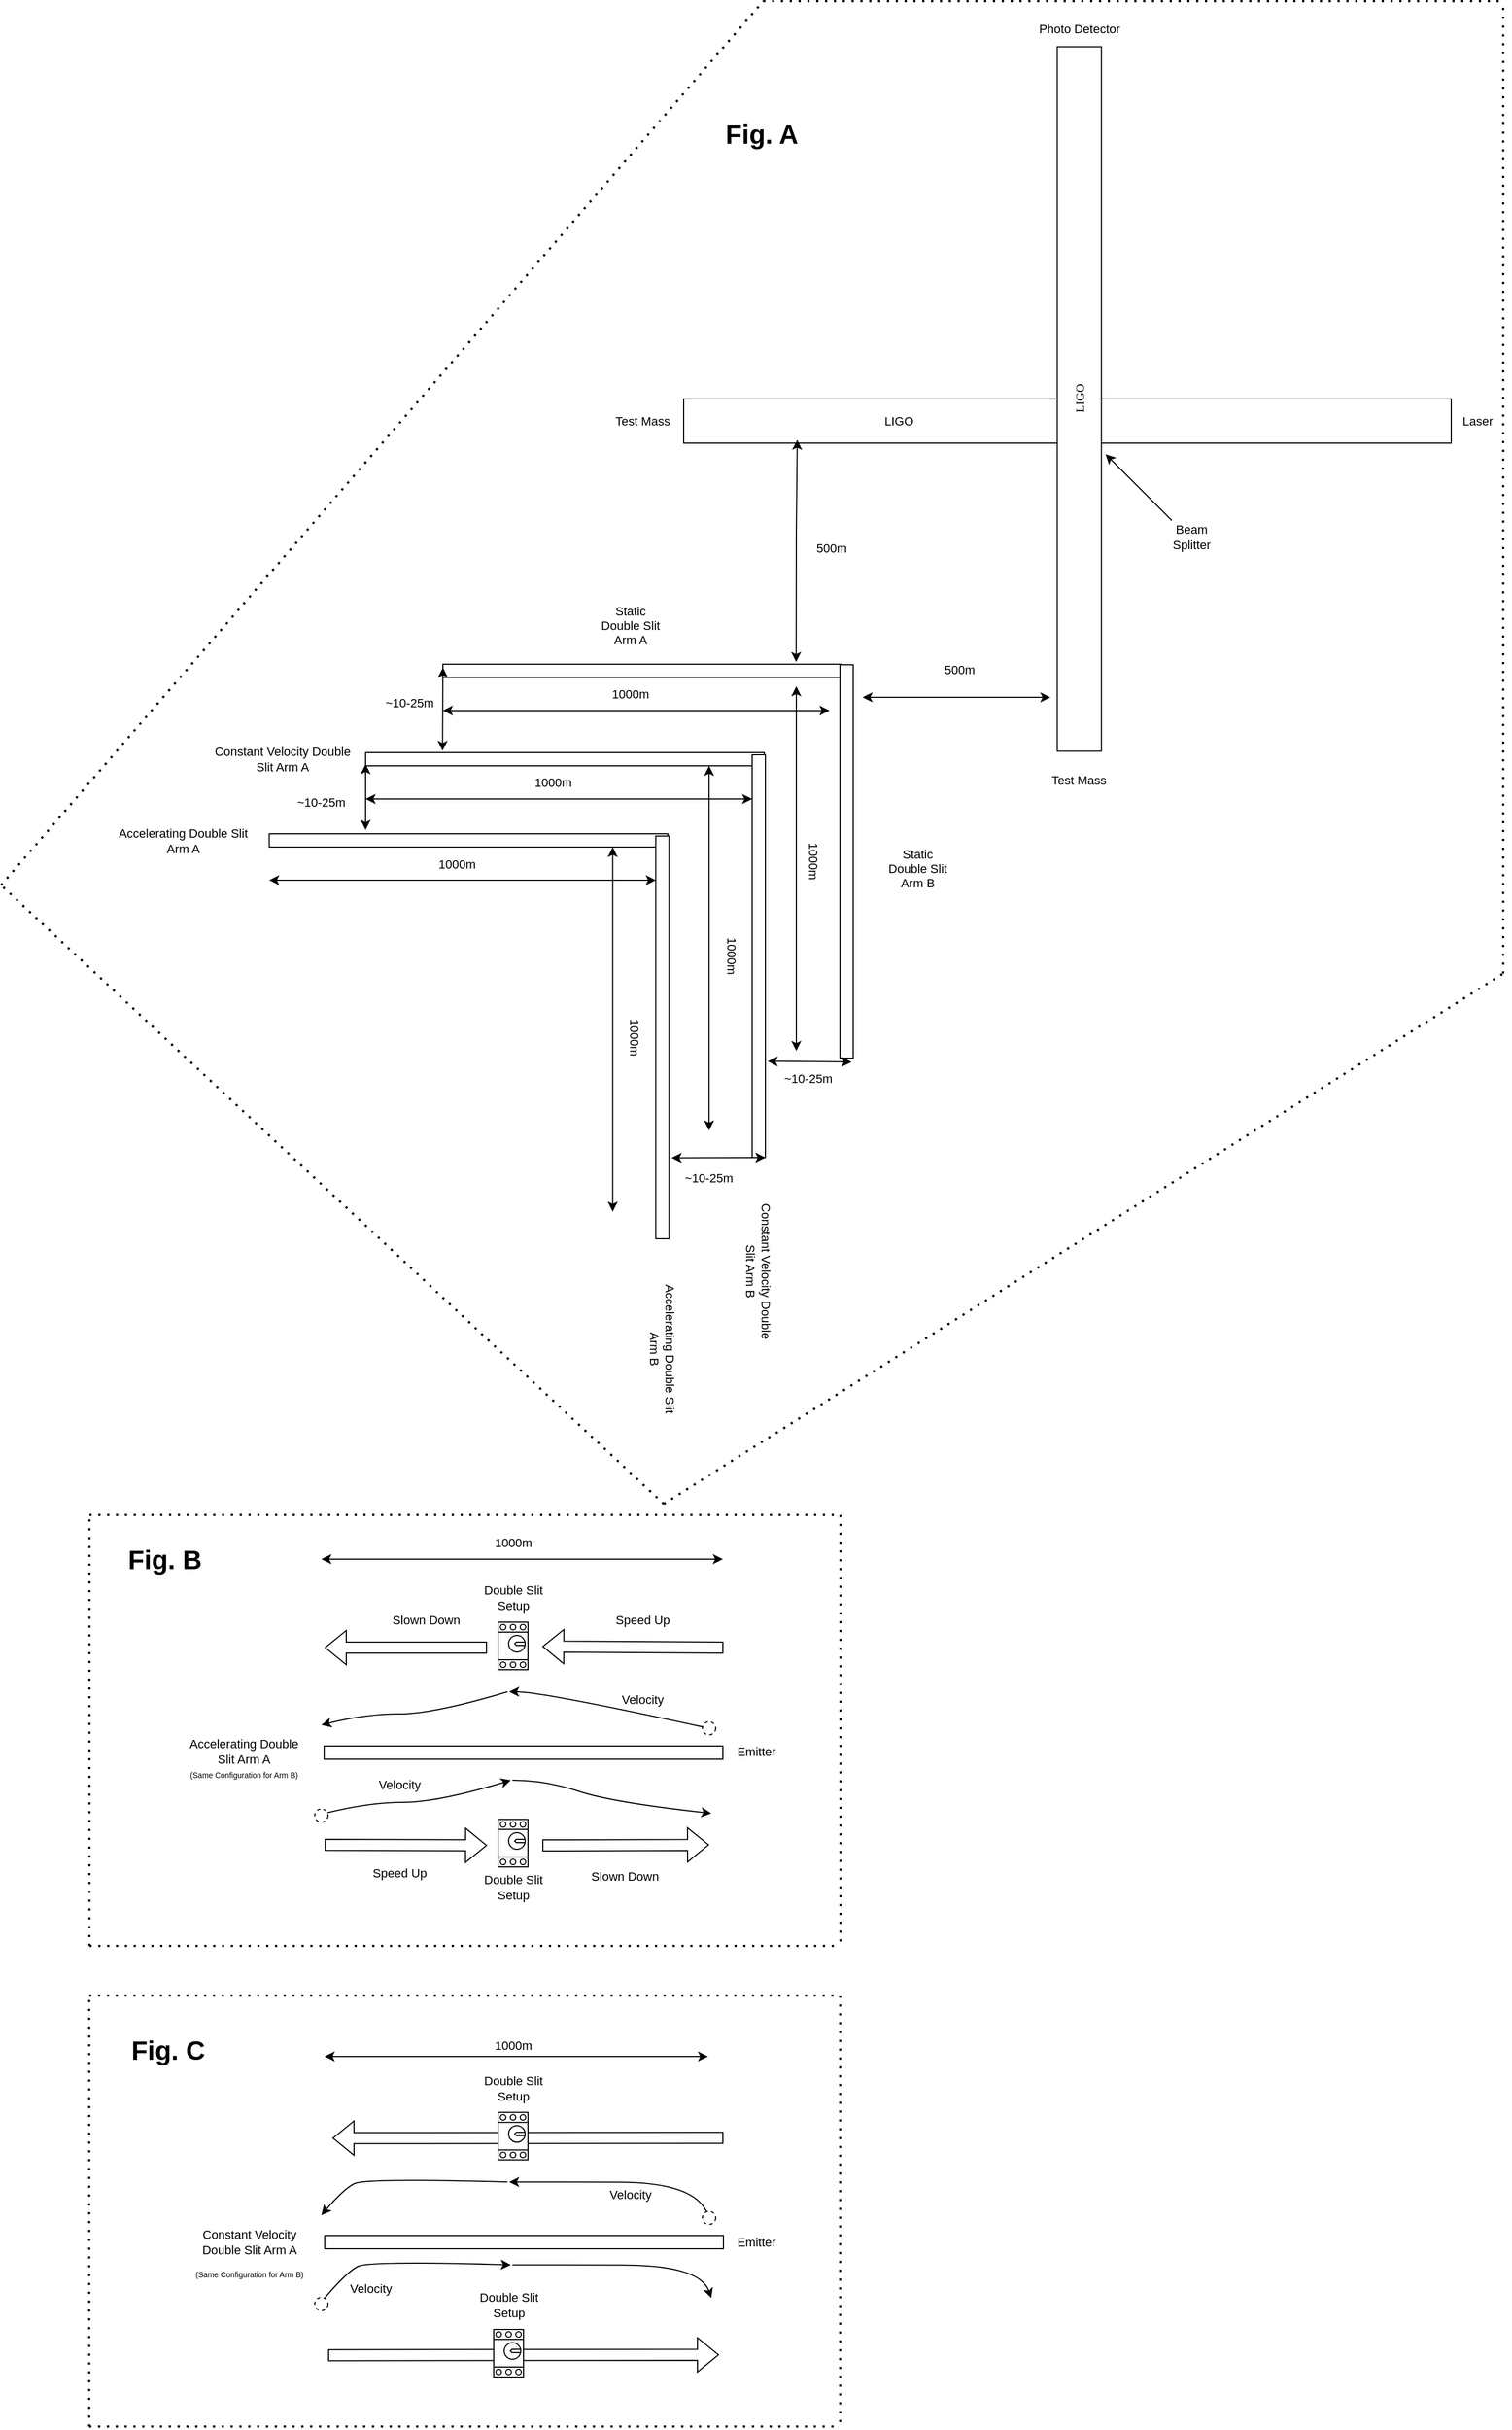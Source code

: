 <mxfile version="24.8.2">
  <diagram name="Page-1" id="099fd60b-425b-db50-ffb0-6b813814b670">
    <mxGraphModel dx="2350" dy="803" grid="1" gridSize="10" guides="1" tooltips="1" connect="1" arrows="1" fold="1" page="1" pageScale="1" pageWidth="850" pageHeight="1100" background="none" math="0" shadow="0">
      <root>
        <mxCell id="0" />
        <mxCell id="1" parent="0" />
        <mxCell id="10ed09ecd0ef054a-2" value="" style="shape=rect;dashed=0;shadow=0;html=1;whiteSpace=wrap;rotation=0;rounded=0;comic=0;labelBackgroundColor=none;strokeWidth=1;fontFamily=Verdana;fontSize=12;align=center;strokeColor=default;" parent="1" vertex="1">
          <mxGeometry x="58" y="370" width="695" height="40" as="geometry" />
        </mxCell>
        <mxCell id="10ed09ecd0ef054a-3" value="&lt;font style=&quot;font-size: 11px;&quot;&gt;LIGO&lt;/font&gt;" style="shape=rect;dashed=0;shadow=0;html=1;whiteSpace=wrap;rotation=270;rounded=0;comic=0;labelBackgroundColor=none;strokeWidth=1;fontFamily=Verdana;fontSize=11;align=center;strokeColor=default;" parent="1" vertex="1">
          <mxGeometry x="97.5" y="350" width="637.5" height="40" as="geometry" />
        </mxCell>
        <mxCell id="10ed09ecd0ef054a-6" value="" style="whiteSpace=wrap;html=1;rounded=0;shadow=0;comic=0;labelBackgroundColor=none;strokeWidth=1;fontFamily=Verdana;fontSize=12;align=center;rotation=0;strokeColor=default;" parent="1" vertex="1">
          <mxGeometry x="-160" y="610" width="361" height="12" as="geometry" />
        </mxCell>
        <mxCell id="10ed09ecd0ef054a-7" value="" style="whiteSpace=wrap;html=1;rounded=0;shadow=0;comic=0;labelBackgroundColor=none;strokeWidth=1;fontFamily=Verdana;fontSize=12;align=center;rotation=90;strokeColor=default;" parent="1" vertex="1">
          <mxGeometry x="27.5" y="782.5" width="356" height="12" as="geometry" />
        </mxCell>
        <mxCell id="10ed09ecd0ef054a-8" value="" style="whiteSpace=wrap;html=1;rounded=0;shadow=0;comic=0;labelBackgroundColor=none;strokeWidth=1;fontFamily=Verdana;fontSize=12;align=center;rotation=0;strokeColor=default;" parent="1" vertex="1">
          <mxGeometry x="-267.5" y="1589" width="361" height="12" as="geometry" />
        </mxCell>
        <mxCell id="M1WmX0pcGUZYGoduAmo--1" value="&lt;font style=&quot;font-size: 11px;&quot;&gt;Static Double Slit Arm A&lt;/font&gt;" style="text;html=1;align=center;verticalAlign=middle;whiteSpace=wrap;rounded=0;strokeColor=none;fontSize=11;" vertex="1" parent="1">
          <mxGeometry x="-20" y="560" width="60" height="30" as="geometry" />
        </mxCell>
        <mxCell id="M1WmX0pcGUZYGoduAmo--2" value="Static Double Slit Arm B" style="text;html=1;align=center;verticalAlign=middle;whiteSpace=wrap;rounded=0;strokeColor=none;fontSize=11;" vertex="1" parent="1">
          <mxGeometry x="239.5" y="780" width="60" height="30" as="geometry" />
        </mxCell>
        <mxCell id="M1WmX0pcGUZYGoduAmo--3" value="" style="endArrow=classic;startArrow=classic;html=1;rounded=0;entryX=0.148;entryY=0.925;entryDx=0;entryDy=0;entryPerimeter=0;exitX=0.886;exitY=-0.167;exitDx=0;exitDy=0;exitPerimeter=0;strokeColor=default;" edge="1" parent="1" source="10ed09ecd0ef054a-6" target="10ed09ecd0ef054a-2">
          <mxGeometry width="50" height="50" relative="1" as="geometry">
            <mxPoint x="330" y="770" as="sourcePoint" />
            <mxPoint x="380" y="720" as="targetPoint" />
            <Array as="points">
              <mxPoint x="160" y="490" />
            </Array>
          </mxGeometry>
        </mxCell>
        <mxCell id="M1WmX0pcGUZYGoduAmo--4" value="&lt;font style=&quot;font-size: 11px;&quot;&gt;500m&lt;/font&gt;" style="text;html=1;align=center;verticalAlign=middle;whiteSpace=wrap;rounded=0;strokeColor=none;fontSize=11;" vertex="1" parent="1">
          <mxGeometry x="162" y="490" width="60" height="30" as="geometry" />
        </mxCell>
        <mxCell id="M1WmX0pcGUZYGoduAmo--6" value="" style="endArrow=classic;startArrow=classic;html=1;rounded=0;strokeColor=default;" edge="1" parent="1">
          <mxGeometry width="50" height="50" relative="1" as="geometry">
            <mxPoint x="220" y="640" as="sourcePoint" />
            <mxPoint x="390" y="640" as="targetPoint" />
          </mxGeometry>
        </mxCell>
        <mxCell id="M1WmX0pcGUZYGoduAmo--7" value="&lt;font style=&quot;font-size: 11px;&quot;&gt;500m&lt;/font&gt;" style="text;html=1;align=center;verticalAlign=middle;whiteSpace=wrap;rounded=0;strokeColor=none;fontSize=11;" vertex="1" parent="1">
          <mxGeometry x="278" y="600" width="60" height="30" as="geometry" />
        </mxCell>
        <mxCell id="M1WmX0pcGUZYGoduAmo--8" value="" style="whiteSpace=wrap;html=1;rounded=0;shadow=0;comic=0;labelBackgroundColor=none;strokeWidth=1;fontFamily=Verdana;fontSize=12;align=center;rotation=0;strokeColor=default;" vertex="1" parent="1">
          <mxGeometry x="-230" y="690" width="361" height="12" as="geometry" />
        </mxCell>
        <mxCell id="M1WmX0pcGUZYGoduAmo--9" value="" style="whiteSpace=wrap;html=1;rounded=0;shadow=0;comic=0;labelBackgroundColor=none;strokeWidth=1;fontFamily=Verdana;fontSize=12;align=center;rotation=-90;strokeColor=default;" vertex="1" parent="1">
          <mxGeometry x="-56.25" y="868.25" width="364.5" height="12" as="geometry" />
        </mxCell>
        <mxCell id="M1WmX0pcGUZYGoduAmo--10" value="" style="endArrow=classic;startArrow=classic;html=1;rounded=0;strokeColor=default;" edge="1" parent="1">
          <mxGeometry width="50" height="50" relative="1" as="geometry">
            <mxPoint x="-160" y="652" as="sourcePoint" />
            <mxPoint x="190" y="652" as="targetPoint" />
          </mxGeometry>
        </mxCell>
        <mxCell id="M1WmX0pcGUZYGoduAmo--11" value="1000m" style="text;html=1;align=center;verticalAlign=middle;whiteSpace=wrap;rounded=0;strokeColor=none;fontSize=11;" vertex="1" parent="1">
          <mxGeometry x="-20" y="622" width="60" height="30" as="geometry" />
        </mxCell>
        <mxCell id="M1WmX0pcGUZYGoduAmo--12" value="" style="endArrow=classic;startArrow=classic;html=1;rounded=0;strokeColor=default;" edge="1" parent="1">
          <mxGeometry width="50" height="50" relative="1" as="geometry">
            <mxPoint x="160" y="630" as="sourcePoint" />
            <mxPoint x="160" y="960" as="targetPoint" />
          </mxGeometry>
        </mxCell>
        <mxCell id="M1WmX0pcGUZYGoduAmo--13" value="1000m" style="text;html=1;align=center;verticalAlign=middle;whiteSpace=wrap;rounded=0;rotation=90;strokeColor=none;fontSize=11;" vertex="1" parent="1">
          <mxGeometry x="146" y="773.5" width="60" height="30" as="geometry" />
        </mxCell>
        <mxCell id="M1WmX0pcGUZYGoduAmo--14" value="Constant Velocity Double Slit Arm A" style="text;html=1;align=center;verticalAlign=middle;whiteSpace=wrap;rounded=0;strokeColor=none;fontSize=11;" vertex="1" parent="1">
          <mxGeometry x="-370" y="676.5" width="130" height="39" as="geometry" />
        </mxCell>
        <mxCell id="M1WmX0pcGUZYGoduAmo--16" value="1000m" style="text;html=1;align=center;verticalAlign=middle;whiteSpace=wrap;rounded=0;strokeColor=none;fontSize=11;" vertex="1" parent="1">
          <mxGeometry x="-90" y="702" width="60" height="30" as="geometry" />
        </mxCell>
        <mxCell id="M1WmX0pcGUZYGoduAmo--17" value="" style="endArrow=classic;startArrow=classic;html=1;rounded=0;strokeColor=default;" edge="1" parent="1">
          <mxGeometry width="50" height="50" relative="1" as="geometry">
            <mxPoint x="-230" y="732" as="sourcePoint" />
            <mxPoint x="120" y="732" as="targetPoint" />
          </mxGeometry>
        </mxCell>
        <mxCell id="M1WmX0pcGUZYGoduAmo--18" value="" style="endArrow=classic;startArrow=classic;html=1;rounded=0;strokeColor=default;" edge="1" parent="1">
          <mxGeometry width="50" height="50" relative="1" as="geometry">
            <mxPoint x="81" y="702" as="sourcePoint" />
            <mxPoint x="81" y="1032" as="targetPoint" />
          </mxGeometry>
        </mxCell>
        <mxCell id="M1WmX0pcGUZYGoduAmo--19" value="1000m" style="text;html=1;align=center;verticalAlign=middle;whiteSpace=wrap;rounded=0;rotation=90;strokeColor=none;fontSize=11;" vertex="1" parent="1">
          <mxGeometry x="71" y="859.25" width="60" height="30" as="geometry" />
        </mxCell>
        <mxCell id="M1WmX0pcGUZYGoduAmo--22" value="&lt;font style=&quot;font-size: 11px;&quot;&gt;Constant Velocity Double Slit Arm B&lt;/font&gt;" style="text;html=1;align=center;verticalAlign=middle;whiteSpace=wrap;rounded=0;rotation=90;strokeColor=none;fontSize=11;" vertex="1" parent="1">
          <mxGeometry x="61" y="1140" width="130" height="39" as="geometry" />
        </mxCell>
        <mxCell id="M1WmX0pcGUZYGoduAmo--23" value="" style="whiteSpace=wrap;html=1;rounded=0;shadow=0;comic=0;labelBackgroundColor=none;strokeWidth=1;fontFamily=Verdana;fontSize=12;align=center;rotation=0;strokeColor=default;" vertex="1" parent="1">
          <mxGeometry x="-317.25" y="763.5" width="361" height="12" as="geometry" />
        </mxCell>
        <mxCell id="M1WmX0pcGUZYGoduAmo--24" value="" style="whiteSpace=wrap;html=1;rounded=0;shadow=0;comic=0;labelBackgroundColor=none;strokeWidth=1;fontFamily=Verdana;fontSize=12;align=center;rotation=-90;strokeColor=default;" vertex="1" parent="1">
          <mxGeometry x="-143.5" y="941.75" width="364.5" height="12" as="geometry" />
        </mxCell>
        <mxCell id="M1WmX0pcGUZYGoduAmo--25" value="Accelerating Double Slit Arm A" style="text;html=1;align=center;verticalAlign=middle;whiteSpace=wrap;rounded=0;strokeColor=none;fontSize=11;" vertex="1" parent="1">
          <mxGeometry x="-460" y="750" width="130" height="39" as="geometry" />
        </mxCell>
        <mxCell id="M1WmX0pcGUZYGoduAmo--26" value="1000m" style="text;html=1;align=center;verticalAlign=middle;whiteSpace=wrap;rounded=0;strokeColor=none;fontSize=11;" vertex="1" parent="1">
          <mxGeometry x="-177.25" y="775.5" width="60" height="30" as="geometry" />
        </mxCell>
        <mxCell id="M1WmX0pcGUZYGoduAmo--27" value="" style="endArrow=classic;startArrow=classic;html=1;rounded=0;strokeColor=default;" edge="1" parent="1">
          <mxGeometry width="50" height="50" relative="1" as="geometry">
            <mxPoint x="-317.25" y="805.5" as="sourcePoint" />
            <mxPoint x="32.75" y="805.5" as="targetPoint" />
          </mxGeometry>
        </mxCell>
        <mxCell id="M1WmX0pcGUZYGoduAmo--28" value="" style="endArrow=classic;startArrow=classic;html=1;rounded=0;strokeColor=default;" edge="1" parent="1">
          <mxGeometry width="50" height="50" relative="1" as="geometry">
            <mxPoint x="-6.25" y="775.5" as="sourcePoint" />
            <mxPoint x="-6.25" y="1105.5" as="targetPoint" />
          </mxGeometry>
        </mxCell>
        <mxCell id="M1WmX0pcGUZYGoduAmo--29" value="1000m" style="text;html=1;align=center;verticalAlign=middle;whiteSpace=wrap;rounded=0;rotation=90;strokeColor=none;fontSize=11;" vertex="1" parent="1">
          <mxGeometry x="-16.25" y="932.75" width="60" height="30" as="geometry" />
        </mxCell>
        <mxCell id="M1WmX0pcGUZYGoduAmo--30" value="Accelerating Double Slit Arm B" style="text;html=1;align=center;verticalAlign=middle;whiteSpace=wrap;rounded=0;rotation=90;strokeColor=none;fontSize=11;" vertex="1" parent="1">
          <mxGeometry x="-26.25" y="1210" width="130" height="39" as="geometry" />
        </mxCell>
        <mxCell id="M1WmX0pcGUZYGoduAmo--31" value="" style="endArrow=classic;startArrow=classic;html=1;rounded=0;exitX=0.239;exitY=1.176;exitDx=0;exitDy=0;exitPerimeter=0;strokeColor=default;" edge="1" parent="1" source="M1WmX0pcGUZYGoduAmo--9">
          <mxGeometry width="50" height="50" relative="1" as="geometry">
            <mxPoint x="140" y="970" as="sourcePoint" />
            <mxPoint x="210" y="970" as="targetPoint" />
          </mxGeometry>
        </mxCell>
        <mxCell id="M1WmX0pcGUZYGoduAmo--32" value="~10-25m" style="text;html=1;align=center;verticalAlign=middle;whiteSpace=wrap;rounded=0;strokeColor=none;fontSize=11;" vertex="1" parent="1">
          <mxGeometry x="141" y="970" width="60" height="30" as="geometry" />
        </mxCell>
        <mxCell id="M1WmX0pcGUZYGoduAmo--33" value="" style="endArrow=classic;startArrow=classic;html=1;rounded=0;exitX=0.201;exitY=1.194;exitDx=0;exitDy=0;exitPerimeter=0;entryX=0;entryY=1;entryDx=0;entryDy=0;strokeColor=default;" edge="1" parent="1" source="M1WmX0pcGUZYGoduAmo--24" target="M1WmX0pcGUZYGoduAmo--9">
          <mxGeometry width="50" height="50" relative="1" as="geometry">
            <mxPoint x="110" y="1090" as="sourcePoint" />
            <mxPoint x="140" y="1060" as="targetPoint" />
            <Array as="points" />
          </mxGeometry>
        </mxCell>
        <mxCell id="M1WmX0pcGUZYGoduAmo--34" value="~10-25m" style="text;html=1;align=center;verticalAlign=middle;whiteSpace=wrap;rounded=0;strokeColor=none;fontSize=11;" vertex="1" parent="1">
          <mxGeometry x="51" y="1060" width="60" height="30" as="geometry" />
        </mxCell>
        <mxCell id="M1WmX0pcGUZYGoduAmo--35" value="" style="endArrow=classic;startArrow=classic;html=1;rounded=0;exitX=0;exitY=0.25;exitDx=0;exitDy=0;entryX=0.193;entryY=-0.134;entryDx=0;entryDy=0;entryPerimeter=0;strokeColor=default;" edge="1" parent="1" source="10ed09ecd0ef054a-6" target="M1WmX0pcGUZYGoduAmo--8">
          <mxGeometry width="50" height="50" relative="1" as="geometry">
            <mxPoint x="-140" y="760" as="sourcePoint" />
            <mxPoint x="-90" y="710" as="targetPoint" />
          </mxGeometry>
        </mxCell>
        <mxCell id="M1WmX0pcGUZYGoduAmo--36" value="" style="endArrow=classic;startArrow=classic;html=1;rounded=0;exitX=0;exitY=0.25;exitDx=0;exitDy=0;strokeColor=default;" edge="1" parent="1">
          <mxGeometry width="50" height="50" relative="1" as="geometry">
            <mxPoint x="-230" y="700.5" as="sourcePoint" />
            <mxPoint x="-230" y="760" as="targetPoint" />
          </mxGeometry>
        </mxCell>
        <mxCell id="M1WmX0pcGUZYGoduAmo--37" value="~10-25m" style="text;html=1;align=center;verticalAlign=middle;whiteSpace=wrap;rounded=0;strokeColor=none;fontSize=11;" vertex="1" parent="1">
          <mxGeometry x="-220" y="630" width="60" height="30" as="geometry" />
        </mxCell>
        <mxCell id="M1WmX0pcGUZYGoduAmo--38" value="~10-25m" style="text;html=1;align=center;verticalAlign=middle;whiteSpace=wrap;rounded=0;strokeColor=none;fontSize=11;" vertex="1" parent="1">
          <mxGeometry x="-300" y="720" width="60" height="30" as="geometry" />
        </mxCell>
        <mxCell id="M1WmX0pcGUZYGoduAmo--40" value="" style="endArrow=none;dashed=1;html=1;dashPattern=1 3;strokeWidth=2;rounded=0;strokeColor=default;" edge="1" parent="1">
          <mxGeometry width="50" height="50" relative="1" as="geometry">
            <mxPoint x="-560" y="810" as="sourcePoint" />
            <mxPoint x="130" y="10" as="targetPoint" />
          </mxGeometry>
        </mxCell>
        <mxCell id="M1WmX0pcGUZYGoduAmo--41" value="" style="endArrow=none;dashed=1;html=1;dashPattern=1 3;strokeWidth=2;rounded=0;strokeColor=default;" edge="1" parent="1">
          <mxGeometry width="50" height="50" relative="1" as="geometry">
            <mxPoint x="130" y="10" as="sourcePoint" />
            <mxPoint x="800" y="10" as="targetPoint" />
          </mxGeometry>
        </mxCell>
        <mxCell id="M1WmX0pcGUZYGoduAmo--42" value="" style="endArrow=none;dashed=1;html=1;dashPattern=1 3;strokeWidth=2;rounded=0;strokeColor=default;" edge="1" parent="1">
          <mxGeometry width="50" height="50" relative="1" as="geometry">
            <mxPoint x="800" y="890" as="sourcePoint" />
            <mxPoint x="800" y="10" as="targetPoint" />
          </mxGeometry>
        </mxCell>
        <mxCell id="M1WmX0pcGUZYGoduAmo--43" value="" style="endArrow=none;dashed=1;html=1;dashPattern=1 3;strokeWidth=2;rounded=0;strokeColor=default;" edge="1" parent="1">
          <mxGeometry width="50" height="50" relative="1" as="geometry">
            <mxPoint x="40" y="1370" as="sourcePoint" />
            <mxPoint x="800" y="890" as="targetPoint" />
          </mxGeometry>
        </mxCell>
        <mxCell id="M1WmX0pcGUZYGoduAmo--44" value="" style="endArrow=none;dashed=1;html=1;dashPattern=1 3;strokeWidth=2;rounded=0;strokeColor=default;" edge="1" parent="1">
          <mxGeometry width="50" height="50" relative="1" as="geometry">
            <mxPoint x="40" y="1370" as="sourcePoint" />
            <mxPoint x="-560" y="810" as="targetPoint" />
          </mxGeometry>
        </mxCell>
        <mxCell id="M1WmX0pcGUZYGoduAmo--46" value="&lt;h1 style=&quot;margin-top: 0px;&quot;&gt;Fig. A&lt;/h1&gt;" style="text;html=1;whiteSpace=wrap;overflow=hidden;rounded=0;strokeColor=none;" vertex="1" parent="1">
          <mxGeometry x="94" y="110" width="180" height="120" as="geometry" />
        </mxCell>
        <mxCell id="M1WmX0pcGUZYGoduAmo--47" value="&lt;font style=&quot;font-size: 11px;&quot;&gt;Accelerating Double Slit Arm A&lt;/font&gt;" style="text;html=1;align=center;verticalAlign=middle;whiteSpace=wrap;rounded=0;strokeColor=none;fontSize=11;" vertex="1" parent="1">
          <mxGeometry x="-393.13" y="1579" width="106.25" height="30" as="geometry" />
        </mxCell>
        <mxCell id="M1WmX0pcGUZYGoduAmo--49" value="&lt;font style=&quot;font-size: 11px;&quot; face=&quot;Helvetica&quot;&gt;Speed Up&lt;/font&gt;" style="text;html=1;align=center;verticalAlign=middle;whiteSpace=wrap;rounded=0;strokeColor=none;fontSize=11;" vertex="1" parent="1">
          <mxGeometry x="-9" y="1460" width="60" height="30" as="geometry" />
        </mxCell>
        <mxCell id="M1WmX0pcGUZYGoduAmo--50" value="&lt;font style=&quot;font-size: 11px;&quot;&gt;Slown Down&lt;/font&gt;" style="text;html=1;align=center;verticalAlign=middle;whiteSpace=wrap;rounded=0;strokeColor=none;fontSize=11;" vertex="1" parent="1">
          <mxGeometry x="-210" y="1460" width="70" height="30" as="geometry" />
        </mxCell>
        <mxCell id="M1WmX0pcGUZYGoduAmo--54" value="" style="curved=1;endArrow=classic;html=1;rounded=0;strokeColor=default;" edge="1" parent="1" source="M1WmX0pcGUZYGoduAmo--170">
          <mxGeometry width="50" height="50" relative="1" as="geometry">
            <mxPoint x="80" y="1570" as="sourcePoint" />
            <mxPoint x="-100" y="1540" as="targetPoint" />
            <Array as="points">
              <mxPoint x="-70" y="1540" />
            </Array>
          </mxGeometry>
        </mxCell>
        <mxCell id="M1WmX0pcGUZYGoduAmo--59" value="" style="curved=1;endArrow=classic;html=1;rounded=0;strokeColor=default;" edge="1" parent="1">
          <mxGeometry width="50" height="50" relative="1" as="geometry">
            <mxPoint x="-101.5" y="1540" as="sourcePoint" />
            <mxPoint x="-270" y="1570" as="targetPoint" />
            <Array as="points">
              <mxPoint x="-168" y="1560" />
              <mxPoint x="-230" y="1560" />
            </Array>
          </mxGeometry>
        </mxCell>
        <mxCell id="M1WmX0pcGUZYGoduAmo--61" value="&lt;font style=&quot;font-size: 11px;&quot;&gt;Velocity&lt;/font&gt;" style="text;html=1;align=center;verticalAlign=middle;whiteSpace=wrap;rounded=0;strokeColor=none;fontSize=11;" vertex="1" parent="1">
          <mxGeometry x="-9" y="1532" width="60" height="30" as="geometry" />
        </mxCell>
        <mxCell id="M1WmX0pcGUZYGoduAmo--62" value="" style="shape=flexArrow;endArrow=classic;html=1;rounded=0;strokeColor=default;" edge="1" parent="1">
          <mxGeometry width="50" height="50" relative="1" as="geometry">
            <mxPoint x="-120" y="1500" as="sourcePoint" />
            <mxPoint x="-267" y="1500" as="targetPoint" />
          </mxGeometry>
        </mxCell>
        <mxCell id="M1WmX0pcGUZYGoduAmo--63" value="&lt;font style=&quot;font-size: 11px;&quot;&gt;Emitter&lt;/font&gt;" style="text;html=1;align=center;verticalAlign=middle;whiteSpace=wrap;rounded=0;strokeColor=none;fontSize=11;" vertex="1" parent="1">
          <mxGeometry x="94" y="1579" width="60" height="30" as="geometry" />
        </mxCell>
        <mxCell id="M1WmX0pcGUZYGoduAmo--64" value="" style="shape=flexArrow;endArrow=classic;html=1;rounded=0;strokeColor=default;" edge="1" parent="1">
          <mxGeometry width="50" height="50" relative="1" as="geometry">
            <mxPoint x="94" y="1500" as="sourcePoint" />
            <mxPoint x="-70" y="1499" as="targetPoint" />
          </mxGeometry>
        </mxCell>
        <mxCell id="10ed09ecd0ef054a-58" value="" style="verticalLabelPosition=bottom;dashed=0;shadow=0;html=1;align=center;verticalAlign=top;strokeWidth=1;shape=mxgraph.cabinets.motor_cb_1_32a;rounded=0;comic=0;labelBackgroundColor=none;fontFamily=Verdana;strokeColor=default;" parent="1" vertex="1">
          <mxGeometry x="-110" y="1477" width="27" height="43" as="geometry" />
        </mxCell>
        <mxCell id="M1WmX0pcGUZYGoduAmo--65" value="" style="endArrow=classic;startArrow=classic;html=1;rounded=0;strokeColor=default;" edge="1" parent="1">
          <mxGeometry width="50" height="50" relative="1" as="geometry">
            <mxPoint x="-270" y="1420" as="sourcePoint" />
            <mxPoint x="93.5" y="1420" as="targetPoint" />
          </mxGeometry>
        </mxCell>
        <mxCell id="M1WmX0pcGUZYGoduAmo--66" value="1000m" style="text;html=1;align=center;verticalAlign=middle;whiteSpace=wrap;rounded=0;strokeColor=none;fontSize=11;" vertex="1" parent="1">
          <mxGeometry x="-126.5" y="1390" width="60" height="30" as="geometry" />
        </mxCell>
        <mxCell id="M1WmX0pcGUZYGoduAmo--67" value="&lt;font style=&quot;font-size: 11px;&quot;&gt;Double Slit Setup&lt;/font&gt;" style="text;html=1;align=center;verticalAlign=middle;whiteSpace=wrap;rounded=0;strokeColor=none;fontSize=11;" vertex="1" parent="1">
          <mxGeometry x="-126.5" y="1440" width="60" height="30" as="geometry" />
        </mxCell>
        <mxCell id="M1WmX0pcGUZYGoduAmo--134" value="&lt;font style=&quot;font-size: 7px;&quot;&gt;(Same Configuration for Arm B)&lt;/font&gt;" style="text;html=1;align=center;verticalAlign=middle;whiteSpace=wrap;rounded=0;strokeColor=none;fontSize=7;" vertex="1" parent="1">
          <mxGeometry x="-400" y="1601" width="120" height="30" as="geometry" />
        </mxCell>
        <mxCell id="M1WmX0pcGUZYGoduAmo--135" value="" style="whiteSpace=wrap;html=1;rounded=0;shadow=0;comic=0;labelBackgroundColor=none;strokeWidth=1;fontFamily=Verdana;fontSize=12;align=center;rotation=0;strokeColor=default;" vertex="1" parent="1">
          <mxGeometry x="-267" y="2032.0" width="361" height="12" as="geometry" />
        </mxCell>
        <mxCell id="M1WmX0pcGUZYGoduAmo--136" value="&lt;font style=&quot;font-size: 11px;&quot;&gt;Constant Velocity Double Slit Arm A&lt;/font&gt;" style="text;html=1;align=center;verticalAlign=middle;whiteSpace=wrap;rounded=0;strokeColor=none;fontSize=11;" vertex="1" parent="1">
          <mxGeometry x="-388.12" y="2023.0" width="106.25" height="30" as="geometry" />
        </mxCell>
        <mxCell id="M1WmX0pcGUZYGoduAmo--139" value="" style="curved=1;endArrow=classic;html=1;rounded=0;strokeColor=default;" edge="1" parent="1">
          <mxGeometry width="50" height="50" relative="1" as="geometry">
            <mxPoint x="80" y="2013.58" as="sourcePoint" />
            <mxPoint x="-100" y="1983.58" as="targetPoint" />
            <Array as="points">
              <mxPoint x="70" y="1984" />
              <mxPoint x="-70" y="1983.58" />
            </Array>
          </mxGeometry>
        </mxCell>
        <mxCell id="M1WmX0pcGUZYGoduAmo--140" value="" style="curved=1;endArrow=classic;html=1;rounded=0;strokeColor=default;" edge="1" parent="1">
          <mxGeometry width="50" height="50" relative="1" as="geometry">
            <mxPoint x="-101.5" y="1983.58" as="sourcePoint" />
            <mxPoint x="-270" y="2013.58" as="targetPoint" />
            <Array as="points">
              <mxPoint x="-230" y="1980" />
              <mxPoint x="-250" y="1990" />
            </Array>
          </mxGeometry>
        </mxCell>
        <mxCell id="M1WmX0pcGUZYGoduAmo--141" value="Velocity" style="text;html=1;align=center;verticalAlign=middle;whiteSpace=wrap;rounded=0;strokeColor=none;fontSize=11;" vertex="1" parent="1">
          <mxGeometry x="-20" y="1980.0" width="60" height="30" as="geometry" />
        </mxCell>
        <mxCell id="M1WmX0pcGUZYGoduAmo--143" value="Emitter" style="text;html=1;align=center;verticalAlign=middle;whiteSpace=wrap;rounded=0;strokeColor=none;fontSize=11;" vertex="1" parent="1">
          <mxGeometry x="93.5" y="2023.0" width="60" height="30" as="geometry" />
        </mxCell>
        <mxCell id="M1WmX0pcGUZYGoduAmo--144" value="" style="shape=flexArrow;endArrow=classic;html=1;rounded=0;strokeColor=default;" edge="1" parent="1">
          <mxGeometry width="50" height="50" relative="1" as="geometry">
            <mxPoint x="94" y="1943.58" as="sourcePoint" />
            <mxPoint x="-260" y="1943.92" as="targetPoint" />
          </mxGeometry>
        </mxCell>
        <mxCell id="M1WmX0pcGUZYGoduAmo--146" value="" style="endArrow=classic;startArrow=classic;html=1;rounded=0;strokeColor=default;" edge="1" parent="1">
          <mxGeometry width="50" height="50" relative="1" as="geometry">
            <mxPoint x="-267" y="1870.0" as="sourcePoint" />
            <mxPoint x="80" y="1870.0" as="targetPoint" />
          </mxGeometry>
        </mxCell>
        <mxCell id="M1WmX0pcGUZYGoduAmo--147" value="1000m" style="text;html=1;align=center;verticalAlign=middle;whiteSpace=wrap;rounded=0;strokeColor=none;fontSize=11;" vertex="1" parent="1">
          <mxGeometry x="-126.5" y="1845.0" width="60" height="30" as="geometry" />
        </mxCell>
        <mxCell id="M1WmX0pcGUZYGoduAmo--148" value="&lt;font style=&quot;font-size: 11px;&quot;&gt;Double Slit Setup&lt;/font&gt;" style="text;html=1;align=center;verticalAlign=middle;whiteSpace=wrap;rounded=0;strokeColor=none;fontSize=11;" vertex="1" parent="1">
          <mxGeometry x="-126.5" y="1883.58" width="60" height="30" as="geometry" />
        </mxCell>
        <mxCell id="M1WmX0pcGUZYGoduAmo--149" value="&lt;font style=&quot;font-size: 7px;&quot;&gt;(Same Configuration for Arm B)&lt;/font&gt;" style="text;html=1;align=center;verticalAlign=middle;whiteSpace=wrap;rounded=0;strokeColor=none;fontSize=7;" vertex="1" parent="1">
          <mxGeometry x="-390" y="2053" width="110" height="30" as="geometry" />
        </mxCell>
        <mxCell id="M1WmX0pcGUZYGoduAmo--150" value="" style="shape=flexArrow;endArrow=classic;html=1;rounded=0;strokeColor=default;" edge="1" parent="1">
          <mxGeometry width="50" height="50" relative="1" as="geometry">
            <mxPoint x="-267" y="1678.5" as="sourcePoint" />
            <mxPoint x="-120" y="1679" as="targetPoint" />
          </mxGeometry>
        </mxCell>
        <mxCell id="M1WmX0pcGUZYGoduAmo--151" value="Speed Up" style="text;html=1;align=center;verticalAlign=middle;whiteSpace=wrap;rounded=0;strokeColor=none;fontSize=11;" vertex="1" parent="1">
          <mxGeometry x="-229" y="1688.5" width="60" height="30" as="geometry" />
        </mxCell>
        <mxCell id="M1WmX0pcGUZYGoduAmo--152" value="" style="shape=flexArrow;endArrow=classic;html=1;rounded=0;strokeColor=default;" edge="1" parent="1">
          <mxGeometry width="50" height="50" relative="1" as="geometry">
            <mxPoint x="-70" y="1679" as="sourcePoint" />
            <mxPoint x="81" y="1678.5" as="targetPoint" />
          </mxGeometry>
        </mxCell>
        <mxCell id="M1WmX0pcGUZYGoduAmo--153" value="" style="verticalLabelPosition=bottom;dashed=0;shadow=0;html=1;align=center;verticalAlign=top;strokeWidth=1;shape=mxgraph.cabinets.motor_cb_1_32a;rounded=0;comic=0;labelBackgroundColor=none;fontFamily=Verdana;strokeColor=default;" vertex="1" parent="1">
          <mxGeometry x="-110" y="1655.5" width="27" height="43" as="geometry" />
        </mxCell>
        <mxCell id="M1WmX0pcGUZYGoduAmo--154" value="Double Slit Setup" style="text;html=1;align=center;verticalAlign=middle;whiteSpace=wrap;rounded=0;fontSize=11;strokeColor=none;" vertex="1" parent="1">
          <mxGeometry x="-126.5" y="1702" width="60" height="30" as="geometry" />
        </mxCell>
        <mxCell id="M1WmX0pcGUZYGoduAmo--157" value="" style="curved=1;endArrow=classic;html=1;rounded=0;strokeColor=default;" edge="1" parent="1">
          <mxGeometry width="50" height="50" relative="1" as="geometry">
            <mxPoint x="-97" y="1620" as="sourcePoint" />
            <mxPoint x="83" y="1650" as="targetPoint" />
            <Array as="points">
              <mxPoint x="-67" y="1620" />
              <mxPoint x="-7" y="1640" />
            </Array>
          </mxGeometry>
        </mxCell>
        <mxCell id="M1WmX0pcGUZYGoduAmo--158" value="" style="curved=1;endArrow=classic;html=1;rounded=0;strokeColor=default;" edge="1" parent="1">
          <mxGeometry width="50" height="50" relative="1" as="geometry">
            <mxPoint x="-267" y="1650" as="sourcePoint" />
            <mxPoint x="-98.5" y="1620" as="targetPoint" />
            <Array as="points">
              <mxPoint x="-227" y="1640" />
              <mxPoint x="-165" y="1640" />
            </Array>
          </mxGeometry>
        </mxCell>
        <mxCell id="M1WmX0pcGUZYGoduAmo--159" value="&lt;font style=&quot;font-size: 11px;&quot;&gt;Velocity&lt;/font&gt;" style="text;html=1;align=center;verticalAlign=middle;whiteSpace=wrap;rounded=0;strokeColor=none;fontSize=11;" vertex="1" parent="1">
          <mxGeometry x="-229" y="1609" width="60" height="30" as="geometry" />
        </mxCell>
        <mxCell id="M1WmX0pcGUZYGoduAmo--160" value="&lt;font style=&quot;font-size: 11px;&quot;&gt;Slown Down&lt;/font&gt;" style="text;html=1;align=center;verticalAlign=middle;whiteSpace=wrap;rounded=0;strokeColor=none;fontSize=11;" vertex="1" parent="1">
          <mxGeometry x="-30" y="1692" width="70" height="30" as="geometry" />
        </mxCell>
        <mxCell id="M1WmX0pcGUZYGoduAmo--162" value="" style="verticalLabelPosition=bottom;dashed=0;shadow=0;html=1;align=center;verticalAlign=top;strokeWidth=1;shape=mxgraph.cabinets.motor_cb_1_32a;rounded=0;comic=0;labelBackgroundColor=none;fontFamily=Verdana;strokeColor=default;" vertex="1" parent="1">
          <mxGeometry x="-110" y="1920.58" width="27" height="43" as="geometry" />
        </mxCell>
        <mxCell id="M1WmX0pcGUZYGoduAmo--163" value="" style="curved=1;endArrow=classic;html=1;rounded=0;strokeColor=default;" edge="1" parent="1">
          <mxGeometry width="50" height="50" relative="1" as="geometry">
            <mxPoint x="-97" y="2058.58" as="sourcePoint" />
            <mxPoint x="83" y="2088.58" as="targetPoint" />
            <Array as="points">
              <mxPoint x="-67" y="2058.58" />
              <mxPoint x="73" y="2059" />
            </Array>
          </mxGeometry>
        </mxCell>
        <mxCell id="M1WmX0pcGUZYGoduAmo--164" value="" style="curved=1;endArrow=classic;html=1;rounded=0;strokeColor=default;" edge="1" parent="1">
          <mxGeometry width="50" height="50" relative="1" as="geometry">
            <mxPoint x="-267" y="2088.58" as="sourcePoint" />
            <mxPoint x="-98.5" y="2058.58" as="targetPoint" />
            <Array as="points">
              <mxPoint x="-247" y="2065" />
              <mxPoint x="-227" y="2055" />
            </Array>
          </mxGeometry>
        </mxCell>
        <mxCell id="M1WmX0pcGUZYGoduAmo--165" value="Velocity" style="text;html=1;align=center;verticalAlign=middle;whiteSpace=wrap;rounded=0;direction=north;strokeColor=none;fontSize=11;" vertex="1" parent="1">
          <mxGeometry x="-240" y="2050" width="30" height="60" as="geometry" />
        </mxCell>
        <mxCell id="M1WmX0pcGUZYGoduAmo--166" value="" style="shape=flexArrow;endArrow=classic;html=1;rounded=0;strokeColor=default;" edge="1" parent="1">
          <mxGeometry width="50" height="50" relative="1" as="geometry">
            <mxPoint x="-264" y="2140.34" as="sourcePoint" />
            <mxPoint x="90" y="2140" as="targetPoint" />
          </mxGeometry>
        </mxCell>
        <mxCell id="M1WmX0pcGUZYGoduAmo--167" value="&lt;font style=&quot;font-size: 11px;&quot;&gt;Double Slit Setup&lt;/font&gt;" style="text;html=1;align=center;verticalAlign=middle;whiteSpace=wrap;rounded=0;strokeColor=none;fontSize=11;" vertex="1" parent="1">
          <mxGeometry x="-130.5" y="2080" width="60" height="30" as="geometry" />
        </mxCell>
        <mxCell id="M1WmX0pcGUZYGoduAmo--168" value="" style="verticalLabelPosition=bottom;dashed=0;shadow=0;html=1;align=center;verticalAlign=top;strokeWidth=1;shape=mxgraph.cabinets.motor_cb_1_32a;rounded=0;comic=0;labelBackgroundColor=none;fontFamily=Verdana;strokeColor=default;" vertex="1" parent="1">
          <mxGeometry x="-114" y="2117" width="27" height="43" as="geometry" />
        </mxCell>
        <mxCell id="M1WmX0pcGUZYGoduAmo--169" value="" style="ellipse;whiteSpace=wrap;html=1;rounded=0;shadow=0;comic=0;labelBackgroundColor=none;strokeWidth=1;fontFamily=Verdana;fontSize=12;align=center;dashed=1;strokeColor=default;" vertex="1" parent="1">
          <mxGeometry x="-276" y="1646" width="12" height="12" as="geometry" />
        </mxCell>
        <mxCell id="M1WmX0pcGUZYGoduAmo--170" value="" style="ellipse;whiteSpace=wrap;html=1;rounded=0;shadow=0;comic=0;labelBackgroundColor=none;strokeWidth=1;fontFamily=Verdana;fontSize=12;align=center;dashed=1;strokeColor=default;" vertex="1" parent="1">
          <mxGeometry x="75" y="1567" width="12" height="12" as="geometry" />
        </mxCell>
        <mxCell id="M1WmX0pcGUZYGoduAmo--177" value="" style="ellipse;whiteSpace=wrap;html=1;rounded=0;shadow=0;comic=0;labelBackgroundColor=none;strokeWidth=1;fontFamily=Verdana;fontSize=12;align=center;dashed=1;strokeColor=default;" vertex="1" parent="1">
          <mxGeometry x="75" y="2010" width="12" height="12" as="geometry" />
        </mxCell>
        <mxCell id="M1WmX0pcGUZYGoduAmo--179" value="" style="ellipse;whiteSpace=wrap;html=1;rounded=0;shadow=0;comic=0;labelBackgroundColor=none;strokeWidth=1;fontFamily=Verdana;fontSize=12;align=center;dashed=1;strokeColor=default;" vertex="1" parent="1">
          <mxGeometry x="-276" y="2088" width="12" height="12" as="geometry" />
        </mxCell>
        <mxCell id="M1WmX0pcGUZYGoduAmo--181" value="" style="endArrow=none;dashed=1;html=1;dashPattern=1 3;strokeWidth=2;rounded=0;strokeColor=default;" edge="1" parent="1">
          <mxGeometry width="50" height="50" relative="1" as="geometry">
            <mxPoint x="200" y="1380" as="sourcePoint" />
            <mxPoint x="200" y="1770" as="targetPoint" />
          </mxGeometry>
        </mxCell>
        <mxCell id="M1WmX0pcGUZYGoduAmo--182" value="" style="endArrow=none;dashed=1;html=1;dashPattern=1 3;strokeWidth=2;rounded=0;strokeColor=default;" edge="1" parent="1">
          <mxGeometry width="50" height="50" relative="1" as="geometry">
            <mxPoint x="-480" y="1380" as="sourcePoint" />
            <mxPoint x="200" y="1380" as="targetPoint" />
          </mxGeometry>
        </mxCell>
        <mxCell id="M1WmX0pcGUZYGoduAmo--183" value="" style="endArrow=none;dashed=1;html=1;dashPattern=1 3;strokeWidth=2;rounded=0;strokeColor=default;" edge="1" parent="1">
          <mxGeometry width="50" height="50" relative="1" as="geometry">
            <mxPoint x="-480" y="1770" as="sourcePoint" />
            <mxPoint x="200" y="1770" as="targetPoint" />
          </mxGeometry>
        </mxCell>
        <mxCell id="M1WmX0pcGUZYGoduAmo--184" value="" style="endArrow=none;dashed=1;html=1;dashPattern=1 3;strokeWidth=2;rounded=0;strokeColor=default;" edge="1" parent="1">
          <mxGeometry width="50" height="50" relative="1" as="geometry">
            <mxPoint x="-480" y="1770" as="sourcePoint" />
            <mxPoint x="-480" y="1380" as="targetPoint" />
          </mxGeometry>
        </mxCell>
        <mxCell id="M1WmX0pcGUZYGoduAmo--185" value="&lt;h1 style=&quot;margin-top: 0px;&quot;&gt;Fig. B&lt;/h1&gt;" style="text;html=1;whiteSpace=wrap;overflow=hidden;rounded=0;strokeColor=none;" vertex="1" parent="1">
          <mxGeometry x="-447.5" y="1400" width="180" height="120" as="geometry" />
        </mxCell>
        <mxCell id="M1WmX0pcGUZYGoduAmo--186" value="" style="endArrow=none;dashed=1;html=1;dashPattern=1 3;strokeWidth=2;rounded=0;strokeColor=default;" edge="1" parent="1">
          <mxGeometry width="50" height="50" relative="1" as="geometry">
            <mxPoint x="199.75" y="1814.88" as="sourcePoint" />
            <mxPoint x="199.75" y="2204.88" as="targetPoint" />
          </mxGeometry>
        </mxCell>
        <mxCell id="M1WmX0pcGUZYGoduAmo--187" value="" style="endArrow=none;dashed=1;html=1;dashPattern=1 3;strokeWidth=2;rounded=0;strokeColor=default;" edge="1" parent="1">
          <mxGeometry width="50" height="50" relative="1" as="geometry">
            <mxPoint x="-480.25" y="1814.88" as="sourcePoint" />
            <mxPoint x="199.75" y="1814.88" as="targetPoint" />
          </mxGeometry>
        </mxCell>
        <mxCell id="M1WmX0pcGUZYGoduAmo--188" value="" style="endArrow=none;dashed=1;html=1;dashPattern=1 3;strokeWidth=2;rounded=0;strokeColor=default;" edge="1" parent="1">
          <mxGeometry width="50" height="50" relative="1" as="geometry">
            <mxPoint x="-480.25" y="2204.88" as="sourcePoint" />
            <mxPoint x="199.75" y="2204.88" as="targetPoint" />
          </mxGeometry>
        </mxCell>
        <mxCell id="M1WmX0pcGUZYGoduAmo--189" value="" style="endArrow=none;dashed=1;html=1;dashPattern=1 3;strokeWidth=2;rounded=0;strokeColor=default;" edge="1" parent="1">
          <mxGeometry width="50" height="50" relative="1" as="geometry">
            <mxPoint x="-480.25" y="2204.88" as="sourcePoint" />
            <mxPoint x="-480.25" y="1814.88" as="targetPoint" />
          </mxGeometry>
        </mxCell>
        <mxCell id="M1WmX0pcGUZYGoduAmo--190" value="&lt;h1 style=&quot;margin-top: 0px;&quot;&gt;Fig. C&lt;/h1&gt;" style="text;html=1;whiteSpace=wrap;overflow=hidden;rounded=0;strokeColor=none;" vertex="1" parent="1">
          <mxGeometry x="-444" y="1843.58" width="180" height="120" as="geometry" />
        </mxCell>
        <mxCell id="M1WmX0pcGUZYGoduAmo--191" value="&lt;font style=&quot;font-size: 11px;&quot;&gt;LIGO&lt;/font&gt;" style="text;html=1;align=center;verticalAlign=middle;whiteSpace=wrap;rounded=0;strokeColor=none;fontSize=11;" vertex="1" parent="1">
          <mxGeometry x="223" y="375" width="60" height="30" as="geometry" />
        </mxCell>
        <mxCell id="M1WmX0pcGUZYGoduAmo--192" value="" style="endArrow=classic;html=1;rounded=0;strokeColor=default;" edge="1" parent="1">
          <mxGeometry width="50" height="50" relative="1" as="geometry">
            <mxPoint x="500" y="480" as="sourcePoint" />
            <mxPoint x="440" y="420" as="targetPoint" />
          </mxGeometry>
        </mxCell>
        <mxCell id="M1WmX0pcGUZYGoduAmo--193" value="&lt;font style=&quot;font-size: 11px;&quot;&gt;Beam Splitter&lt;/font&gt;" style="text;html=1;align=center;verticalAlign=middle;whiteSpace=wrap;rounded=0;strokeColor=none;fontSize=11;" vertex="1" parent="1">
          <mxGeometry x="488" y="480" width="60" height="30" as="geometry" />
        </mxCell>
        <mxCell id="M1WmX0pcGUZYGoduAmo--194" value="&lt;font style=&quot;font-size: 11px;&quot;&gt;Laser&lt;/font&gt;" style="text;html=1;align=center;verticalAlign=middle;whiteSpace=wrap;rounded=0;strokeColor=none;fontSize=11;" vertex="1" parent="1">
          <mxGeometry x="747" y="375" width="60" height="30" as="geometry" />
        </mxCell>
        <mxCell id="M1WmX0pcGUZYGoduAmo--195" value="&lt;font style=&quot;font-size: 11px;&quot;&gt;Test Mass&lt;/font&gt;" style="text;html=1;align=center;verticalAlign=middle;whiteSpace=wrap;rounded=0;strokeColor=none;fontSize=11;" vertex="1" parent="1">
          <mxGeometry x="386.25" y="700" width="60" height="30" as="geometry" />
        </mxCell>
        <mxCell id="M1WmX0pcGUZYGoduAmo--196" value="&lt;font style=&quot;font-size: 11px;&quot;&gt;Test Mass&lt;/font&gt;" style="text;html=1;align=center;verticalAlign=middle;whiteSpace=wrap;rounded=0;strokeColor=none;fontSize=11;" vertex="1" parent="1">
          <mxGeometry x="-9.5" y="375" width="60" height="30" as="geometry" />
        </mxCell>
        <mxCell id="M1WmX0pcGUZYGoduAmo--197" value="&lt;font style=&quot;font-size: 11px;&quot;&gt;Photo Detector&lt;/font&gt;" style="text;html=1;align=center;verticalAlign=middle;whiteSpace=wrap;rounded=0;strokeColor=none;" vertex="1" parent="1">
          <mxGeometry x="368" y="20" width="96.5" height="30" as="geometry" />
        </mxCell>
      </root>
    </mxGraphModel>
  </diagram>
</mxfile>
